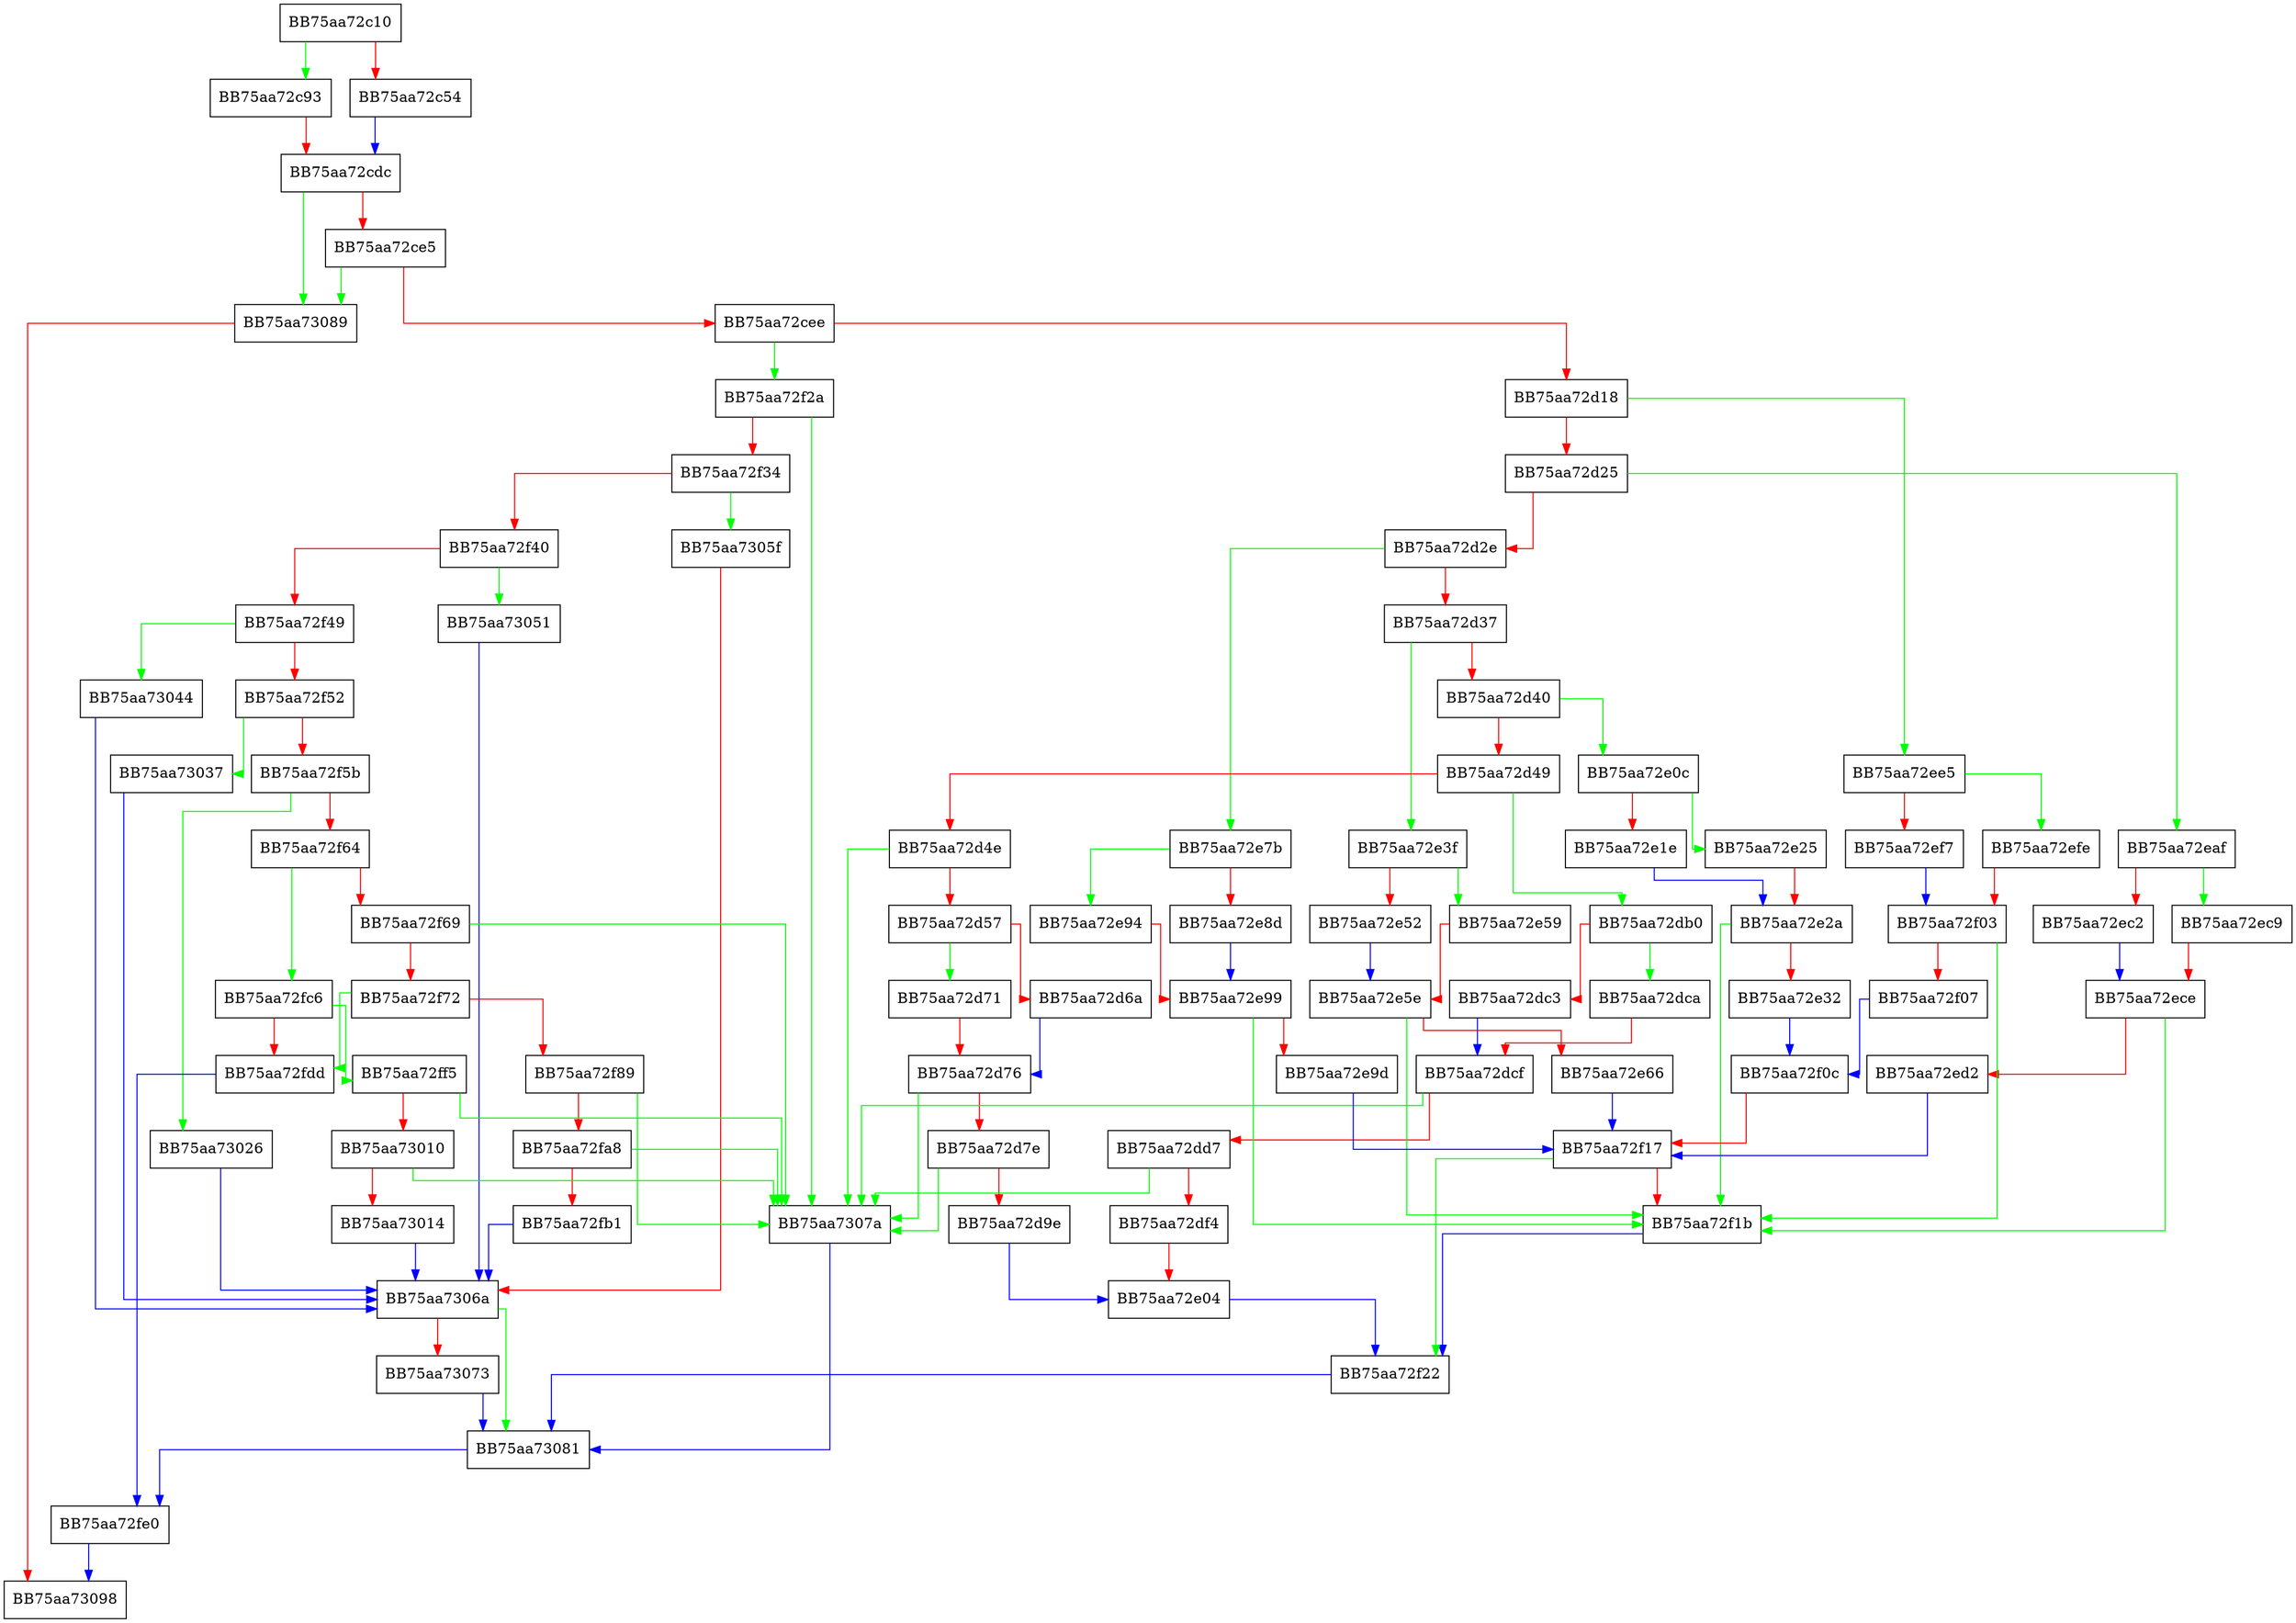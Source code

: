 digraph NTDLL_DLL_MpUfsMetadataOp {
  node [shape="box"];
  graph [splines=ortho];
  BB75aa72c10 -> BB75aa72c93 [color="green"];
  BB75aa72c10 -> BB75aa72c54 [color="red"];
  BB75aa72c54 -> BB75aa72cdc [color="blue"];
  BB75aa72c93 -> BB75aa72cdc [color="red"];
  BB75aa72cdc -> BB75aa73089 [color="green"];
  BB75aa72cdc -> BB75aa72ce5 [color="red"];
  BB75aa72ce5 -> BB75aa73089 [color="green"];
  BB75aa72ce5 -> BB75aa72cee [color="red"];
  BB75aa72cee -> BB75aa72f2a [color="green"];
  BB75aa72cee -> BB75aa72d18 [color="red"];
  BB75aa72d18 -> BB75aa72ee5 [color="green"];
  BB75aa72d18 -> BB75aa72d25 [color="red"];
  BB75aa72d25 -> BB75aa72eaf [color="green"];
  BB75aa72d25 -> BB75aa72d2e [color="red"];
  BB75aa72d2e -> BB75aa72e7b [color="green"];
  BB75aa72d2e -> BB75aa72d37 [color="red"];
  BB75aa72d37 -> BB75aa72e3f [color="green"];
  BB75aa72d37 -> BB75aa72d40 [color="red"];
  BB75aa72d40 -> BB75aa72e0c [color="green"];
  BB75aa72d40 -> BB75aa72d49 [color="red"];
  BB75aa72d49 -> BB75aa72db0 [color="green"];
  BB75aa72d49 -> BB75aa72d4e [color="red"];
  BB75aa72d4e -> BB75aa7307a [color="green"];
  BB75aa72d4e -> BB75aa72d57 [color="red"];
  BB75aa72d57 -> BB75aa72d71 [color="green"];
  BB75aa72d57 -> BB75aa72d6a [color="red"];
  BB75aa72d6a -> BB75aa72d76 [color="blue"];
  BB75aa72d71 -> BB75aa72d76 [color="red"];
  BB75aa72d76 -> BB75aa7307a [color="green"];
  BB75aa72d76 -> BB75aa72d7e [color="red"];
  BB75aa72d7e -> BB75aa7307a [color="green"];
  BB75aa72d7e -> BB75aa72d9e [color="red"];
  BB75aa72d9e -> BB75aa72e04 [color="blue"];
  BB75aa72db0 -> BB75aa72dca [color="green"];
  BB75aa72db0 -> BB75aa72dc3 [color="red"];
  BB75aa72dc3 -> BB75aa72dcf [color="blue"];
  BB75aa72dca -> BB75aa72dcf [color="red"];
  BB75aa72dcf -> BB75aa7307a [color="green"];
  BB75aa72dcf -> BB75aa72dd7 [color="red"];
  BB75aa72dd7 -> BB75aa7307a [color="green"];
  BB75aa72dd7 -> BB75aa72df4 [color="red"];
  BB75aa72df4 -> BB75aa72e04 [color="red"];
  BB75aa72e04 -> BB75aa72f22 [color="blue"];
  BB75aa72e0c -> BB75aa72e25 [color="green"];
  BB75aa72e0c -> BB75aa72e1e [color="red"];
  BB75aa72e1e -> BB75aa72e2a [color="blue"];
  BB75aa72e25 -> BB75aa72e2a [color="red"];
  BB75aa72e2a -> BB75aa72f1b [color="green"];
  BB75aa72e2a -> BB75aa72e32 [color="red"];
  BB75aa72e32 -> BB75aa72f0c [color="blue"];
  BB75aa72e3f -> BB75aa72e59 [color="green"];
  BB75aa72e3f -> BB75aa72e52 [color="red"];
  BB75aa72e52 -> BB75aa72e5e [color="blue"];
  BB75aa72e59 -> BB75aa72e5e [color="red"];
  BB75aa72e5e -> BB75aa72f1b [color="green"];
  BB75aa72e5e -> BB75aa72e66 [color="red"];
  BB75aa72e66 -> BB75aa72f17 [color="blue"];
  BB75aa72e7b -> BB75aa72e94 [color="green"];
  BB75aa72e7b -> BB75aa72e8d [color="red"];
  BB75aa72e8d -> BB75aa72e99 [color="blue"];
  BB75aa72e94 -> BB75aa72e99 [color="red"];
  BB75aa72e99 -> BB75aa72f1b [color="green"];
  BB75aa72e99 -> BB75aa72e9d [color="red"];
  BB75aa72e9d -> BB75aa72f17 [color="blue"];
  BB75aa72eaf -> BB75aa72ec9 [color="green"];
  BB75aa72eaf -> BB75aa72ec2 [color="red"];
  BB75aa72ec2 -> BB75aa72ece [color="blue"];
  BB75aa72ec9 -> BB75aa72ece [color="red"];
  BB75aa72ece -> BB75aa72f1b [color="green"];
  BB75aa72ece -> BB75aa72ed2 [color="red"];
  BB75aa72ed2 -> BB75aa72f17 [color="blue"];
  BB75aa72ee5 -> BB75aa72efe [color="green"];
  BB75aa72ee5 -> BB75aa72ef7 [color="red"];
  BB75aa72ef7 -> BB75aa72f03 [color="blue"];
  BB75aa72efe -> BB75aa72f03 [color="red"];
  BB75aa72f03 -> BB75aa72f1b [color="green"];
  BB75aa72f03 -> BB75aa72f07 [color="red"];
  BB75aa72f07 -> BB75aa72f0c [color="blue"];
  BB75aa72f0c -> BB75aa72f17 [color="red"];
  BB75aa72f17 -> BB75aa72f22 [color="green"];
  BB75aa72f17 -> BB75aa72f1b [color="red"];
  BB75aa72f1b -> BB75aa72f22 [color="blue"];
  BB75aa72f22 -> BB75aa73081 [color="blue"];
  BB75aa72f2a -> BB75aa7307a [color="green"];
  BB75aa72f2a -> BB75aa72f34 [color="red"];
  BB75aa72f34 -> BB75aa7305f [color="green"];
  BB75aa72f34 -> BB75aa72f40 [color="red"];
  BB75aa72f40 -> BB75aa73051 [color="green"];
  BB75aa72f40 -> BB75aa72f49 [color="red"];
  BB75aa72f49 -> BB75aa73044 [color="green"];
  BB75aa72f49 -> BB75aa72f52 [color="red"];
  BB75aa72f52 -> BB75aa73037 [color="green"];
  BB75aa72f52 -> BB75aa72f5b [color="red"];
  BB75aa72f5b -> BB75aa73026 [color="green"];
  BB75aa72f5b -> BB75aa72f64 [color="red"];
  BB75aa72f64 -> BB75aa72fc6 [color="green"];
  BB75aa72f64 -> BB75aa72f69 [color="red"];
  BB75aa72f69 -> BB75aa7307a [color="green"];
  BB75aa72f69 -> BB75aa72f72 [color="red"];
  BB75aa72f72 -> BB75aa72fdd [color="green"];
  BB75aa72f72 -> BB75aa72f89 [color="red"];
  BB75aa72f89 -> BB75aa7307a [color="green"];
  BB75aa72f89 -> BB75aa72fa8 [color="red"];
  BB75aa72fa8 -> BB75aa7307a [color="green"];
  BB75aa72fa8 -> BB75aa72fb1 [color="red"];
  BB75aa72fb1 -> BB75aa7306a [color="blue"];
  BB75aa72fc6 -> BB75aa72ff5 [color="green"];
  BB75aa72fc6 -> BB75aa72fdd [color="red"];
  BB75aa72fdd -> BB75aa72fe0 [color="blue"];
  BB75aa72fe0 -> BB75aa73098 [color="blue"];
  BB75aa72ff5 -> BB75aa7307a [color="green"];
  BB75aa72ff5 -> BB75aa73010 [color="red"];
  BB75aa73010 -> BB75aa7307a [color="green"];
  BB75aa73010 -> BB75aa73014 [color="red"];
  BB75aa73014 -> BB75aa7306a [color="blue"];
  BB75aa73026 -> BB75aa7306a [color="blue"];
  BB75aa73037 -> BB75aa7306a [color="blue"];
  BB75aa73044 -> BB75aa7306a [color="blue"];
  BB75aa73051 -> BB75aa7306a [color="blue"];
  BB75aa7305f -> BB75aa7306a [color="red"];
  BB75aa7306a -> BB75aa73081 [color="green"];
  BB75aa7306a -> BB75aa73073 [color="red"];
  BB75aa73073 -> BB75aa73081 [color="blue"];
  BB75aa7307a -> BB75aa73081 [color="blue"];
  BB75aa73081 -> BB75aa72fe0 [color="blue"];
  BB75aa73089 -> BB75aa73098 [color="red"];
}